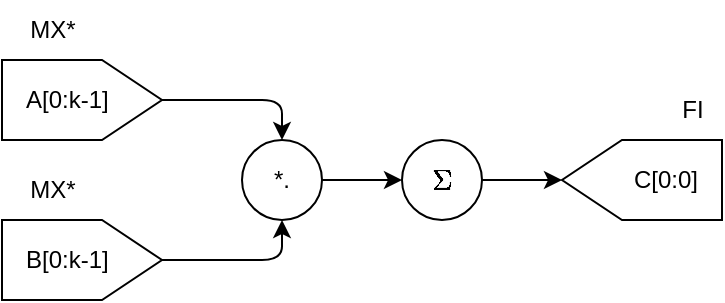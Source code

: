 <mxfile>
    <diagram id="37v83Nntvbdrm7so_rxu" name="Page-1">
        <mxGraphModel dx="1216" dy="907" grid="1" gridSize="10" guides="1" tooltips="1" connect="1" arrows="1" fold="1" page="1" pageScale="1" pageWidth="850" pageHeight="1100" math="1" shadow="0">
            <root>
                <mxCell id="0"/>
                <mxCell id="1" parent="0"/>
                <mxCell id="2" style="edgeStyle=orthogonalEdgeStyle;html=1;entryX=0.5;entryY=0;entryDx=0;entryDy=0;" edge="1" parent="1" source="3" target="7">
                    <mxGeometry relative="1" as="geometry"/>
                </mxCell>
                <mxCell id="3" value="&amp;nbsp; &amp;nbsp;A[0:k-1]" style="shape=offPageConnector;whiteSpace=wrap;html=1;rotation=0;direction=north;labelPosition=center;verticalLabelPosition=middle;align=left;verticalAlign=middle;" vertex="1" parent="1">
                    <mxGeometry x="40" y="70" width="80" height="40" as="geometry"/>
                </mxCell>
                <mxCell id="4" style="edgeStyle=orthogonalEdgeStyle;html=1;entryX=0.5;entryY=1;entryDx=0;entryDy=0;" edge="1" parent="1" source="5" target="7">
                    <mxGeometry relative="1" as="geometry"/>
                </mxCell>
                <mxCell id="5" value="&amp;nbsp; &amp;nbsp;B[0:k-1]" style="shape=offPageConnector;whiteSpace=wrap;html=1;rotation=0;direction=north;labelPosition=center;verticalLabelPosition=middle;align=left;verticalAlign=middle;" vertex="1" parent="1">
                    <mxGeometry x="40" y="150" width="80" height="40" as="geometry"/>
                </mxCell>
                <mxCell id="6" style="edgeStyle=orthogonalEdgeStyle;html=1;entryX=0;entryY=0.5;entryDx=0;entryDy=0;" edge="1" parent="1" source="7" target="9">
                    <mxGeometry relative="1" as="geometry"/>
                </mxCell>
                <mxCell id="7" value="*." style="ellipse;whiteSpace=wrap;html=1;aspect=fixed;" vertex="1" parent="1">
                    <mxGeometry x="160" y="110" width="40" height="40" as="geometry"/>
                </mxCell>
                <mxCell id="8" style="edgeStyle=orthogonalEdgeStyle;html=1;entryX=0.5;entryY=1;entryDx=0;entryDy=0;" edge="1" parent="1" source="9" target="10">
                    <mxGeometry relative="1" as="geometry"/>
                </mxCell>
                <mxCell id="9" value="$$\Sigma$$" style="ellipse;whiteSpace=wrap;html=1;aspect=fixed;" vertex="1" parent="1">
                    <mxGeometry x="240" y="110" width="40" height="40" as="geometry"/>
                </mxCell>
                <mxCell id="10" value="C[0:0]&amp;nbsp; &amp;nbsp;" style="shape=offPageConnector;whiteSpace=wrap;html=1;rotation=0;direction=south;labelPosition=center;verticalLabelPosition=middle;align=right;verticalAlign=middle;" vertex="1" parent="1">
                    <mxGeometry x="320" y="110" width="80" height="40" as="geometry"/>
                </mxCell>
                <mxCell id="11" value="MX*" style="text;html=1;align=center;verticalAlign=middle;resizable=0;points=[];autosize=1;strokeColor=none;fillColor=none;" vertex="1" parent="1">
                    <mxGeometry x="40" y="40" width="50" height="30" as="geometry"/>
                </mxCell>
                <mxCell id="12" value="MX*" style="text;html=1;align=center;verticalAlign=middle;resizable=0;points=[];autosize=1;strokeColor=none;fillColor=none;" vertex="1" parent="1">
                    <mxGeometry x="40" y="120" width="50" height="30" as="geometry"/>
                </mxCell>
                <mxCell id="13" value="FI" style="text;html=1;align=center;verticalAlign=middle;resizable=0;points=[];autosize=1;strokeColor=none;fillColor=none;" vertex="1" parent="1">
                    <mxGeometry x="370" y="80" width="30" height="30" as="geometry"/>
                </mxCell>
            </root>
        </mxGraphModel>
    </diagram>
</mxfile>